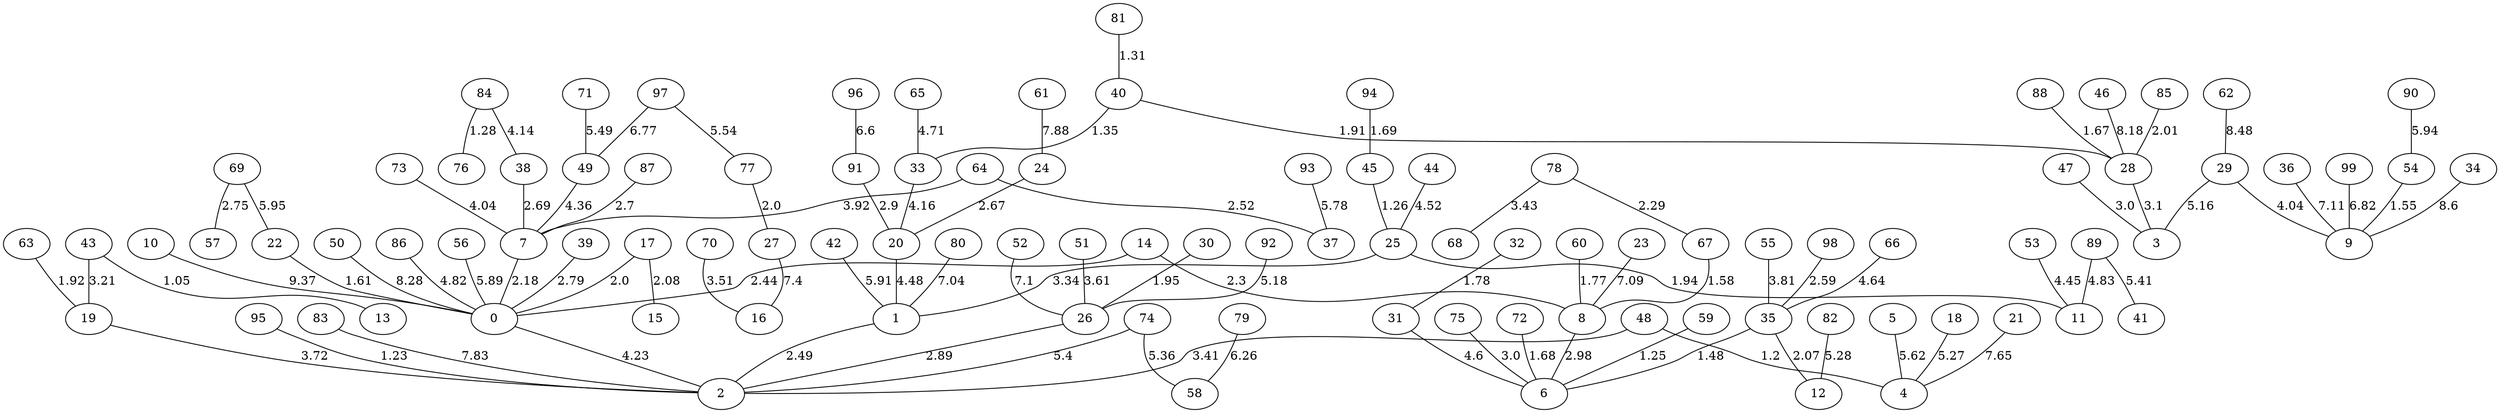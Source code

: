graph G{
"91";
"4";
"45";
"79";
"26";
"95";
"7";
"98";
"64";
"31";
"20";
"75";
"38";
"6";
"77";
"63";
"87";
"25";
"15";
"13";
"80";
"28";
"97";
"36";
"24";
"65";
"76";
"5";
"68";
"16";
"83";
"81";
"8";
"52";
"86";
"14";
"18";
"59";
"23";
"1";
"35";
"88";
"19";
"82";
"33";
"47";
"21";
"99";
"51";
"30";
"32";
"93";
"74";
"17";
"39";
"56";
"54";
"78";
"40";
"37";
"53";
"22";
"11";
"58";
"0";
"57";
"60";
"94";
"44";
"49";
"10";
"48";
"34";
"46";
"70";
"2";
"67";
"89";
"66";
"27";
"3";
"85";
"92";
"96";
"90";
"9";
"29";
"62";
"55";
"72";
"42";
"12";
"84";
"61";
"71";
"43";
"69";
"50";
"41";
"73";
"10"--"0"[label="9.37"];
"34"--"9"[label="8.6"];
"62"--"29"[label="8.48"];
"50"--"0"[label="8.28"];
"46"--"28"[label="8.18"];
"61"--"24"[label="7.88"];
"83"--"2"[label="7.83"];
"21"--"4"[label="7.65"];
"27"--"16"[label="7.4"];
"36"--"9"[label="7.11"];
"52"--"26"[label="7.1"];
"23"--"8"[label="7.09"];
"80"--"1"[label="7.04"];
"99"--"9"[label="6.82"];
"97"--"49"[label="6.77"];
"96"--"91"[label="6.6"];
"79"--"58"[label="6.26"];
"69"--"22"[label="5.95"];
"90"--"54"[label="5.94"];
"42"--"1"[label="5.91"];
"56"--"0"[label="5.89"];
"93"--"37"[label="5.78"];
"5"--"4"[label="5.62"];
"97"--"77"[label="5.54"];
"71"--"49"[label="5.49"];
"89"--"41"[label="5.41"];
"74"--"2"[label="5.4"];
"74"--"58"[label="5.36"];
"82"--"12"[label="5.28"];
"18"--"4"[label="5.27"];
"92"--"26"[label="5.18"];
"29"--"3"[label="5.16"];
"89"--"11"[label="4.83"];
"86"--"0"[label="4.82"];
"65"--"33"[label="4.71"];
"66"--"35"[label="4.64"];
"31"--"6"[label="4.6"];
"44"--"25"[label="4.52"];
"20"--"1"[label="4.48"];
"53"--"11"[label="4.45"];
"49"--"7"[label="4.36"];
"0"--"2"[label="4.23"];
"33"--"20"[label="4.16"];
"84"--"38"[label="4.14"];
"73"--"7"[label="4.04"];
"29"--"9"[label="4.04"];
"64"--"7"[label="3.92"];
"55"--"35"[label="3.81"];
"19"--"2"[label="3.72"];
"51"--"26"[label="3.61"];
"70"--"16"[label="3.51"];
"78"--"68"[label="3.43"];
"48"--"2"[label="3.41"];
"25"--"1"[label="3.34"];
"43"--"19"[label="3.21"];
"28"--"3"[label="3.1"];
"47"--"3"[label="3.0"];
"75"--"6"[label="3.0"];
"8"--"6"[label="2.98"];
"91"--"20"[label="2.9"];
"26"--"2"[label="2.89"];
"39"--"0"[label="2.79"];
"69"--"57"[label="2.75"];
"87"--"7"[label="2.7"];
"38"--"7"[label="2.69"];
"24"--"20"[label="2.67"];
"98"--"35"[label="2.59"];
"64"--"37"[label="2.52"];
"1"--"2"[label="2.49"];
"14"--"0"[label="2.44"];
"14"--"8"[label="2.3"];
"78"--"67"[label="2.29"];
"7"--"0"[label="2.18"];
"17"--"15"[label="2.08"];
"35"--"12"[label="2.07"];
"85"--"28"[label="2.01"];
"77"--"27"[label="2.0"];
"17"--"0"[label="2.0"];
"30"--"26"[label="1.95"];
"25"--"11"[label="1.94"];
"63"--"19"[label="1.92"];
"40"--"28"[label="1.91"];
"32"--"31"[label="1.78"];
"60"--"8"[label="1.77"];
"94"--"45"[label="1.69"];
"72"--"6"[label="1.68"];
"88"--"28"[label="1.67"];
"22"--"0"[label="1.61"];
"67"--"8"[label="1.58"];
"54"--"9"[label="1.55"];
"35"--"6"[label="1.48"];
"40"--"33"[label="1.35"];
"81"--"40"[label="1.31"];
"84"--"76"[label="1.28"];
"45"--"25"[label="1.26"];
"59"--"6"[label="1.25"];
"95"--"2"[label="1.23"];
"48"--"4"[label="1.2"];
"43"--"13"[label="1.05"];
}

